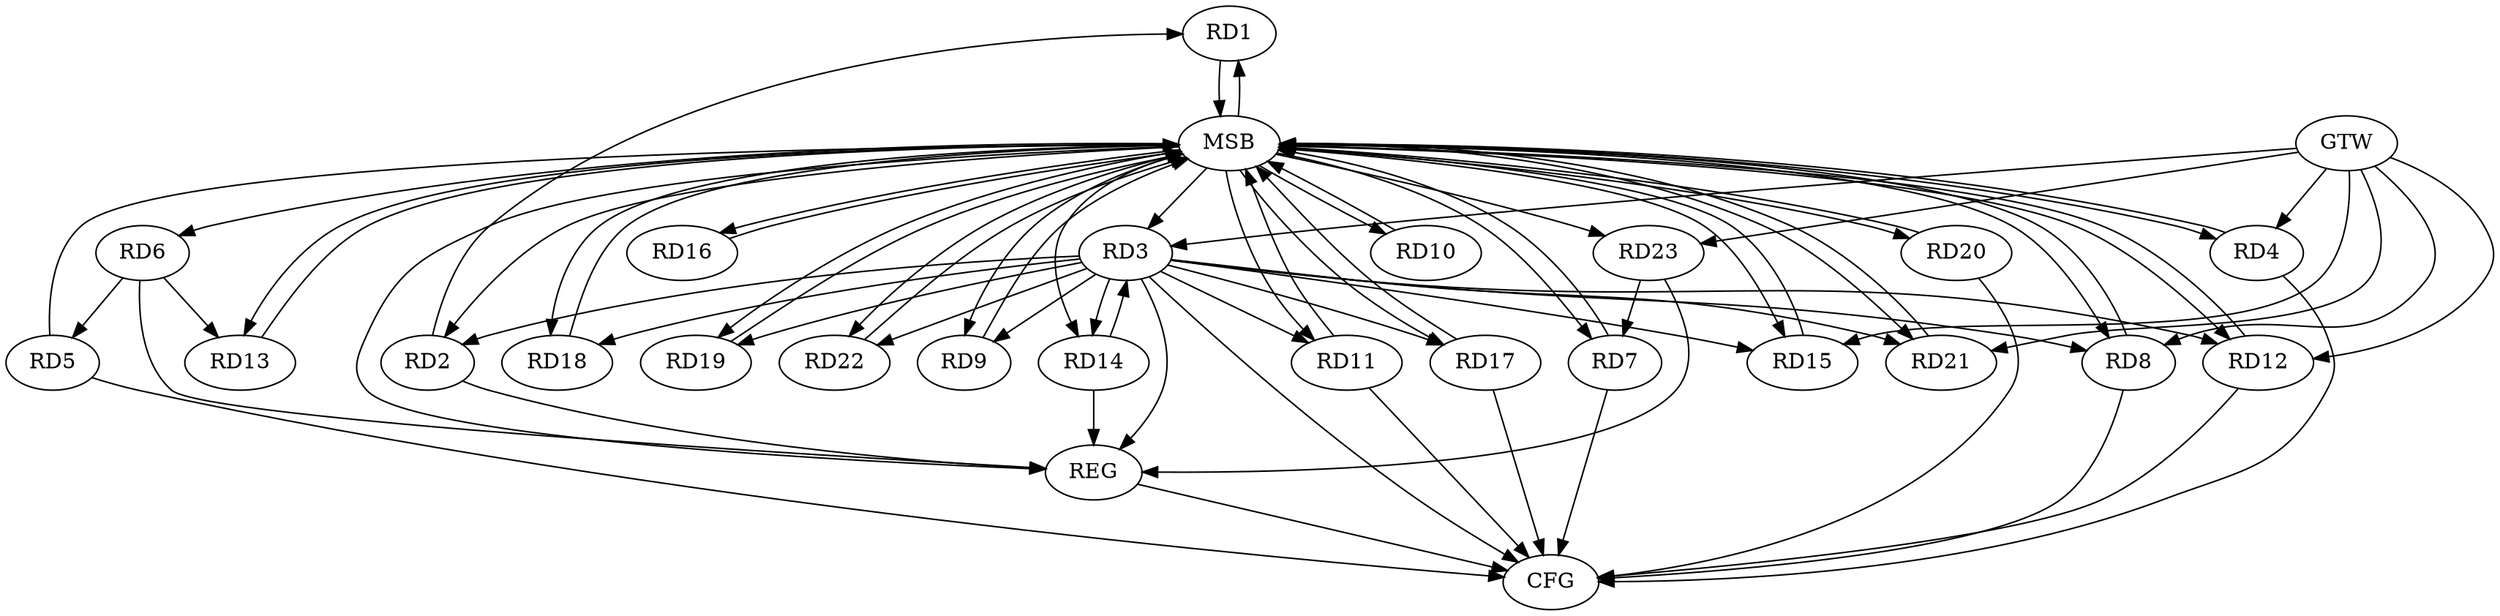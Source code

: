 strict digraph G {
  RD1 [ label="RD1" ];
  RD2 [ label="RD2" ];
  RD3 [ label="RD3" ];
  RD4 [ label="RD4" ];
  RD5 [ label="RD5" ];
  RD6 [ label="RD6" ];
  RD7 [ label="RD7" ];
  RD8 [ label="RD8" ];
  RD9 [ label="RD9" ];
  RD10 [ label="RD10" ];
  RD11 [ label="RD11" ];
  RD12 [ label="RD12" ];
  RD13 [ label="RD13" ];
  RD14 [ label="RD14" ];
  RD15 [ label="RD15" ];
  RD16 [ label="RD16" ];
  RD17 [ label="RD17" ];
  RD18 [ label="RD18" ];
  RD19 [ label="RD19" ];
  RD20 [ label="RD20" ];
  RD21 [ label="RD21" ];
  RD22 [ label="RD22" ];
  RD23 [ label="RD23" ];
  GTW [ label="GTW" ];
  REG [ label="REG" ];
  MSB [ label="MSB" ];
  CFG [ label="CFG" ];
  RD2 -> RD1;
  RD14 -> RD3;
  RD3 -> RD15;
  RD3 -> RD17;
  RD6 -> RD5;
  RD6 -> RD13;
  RD23 -> RD7;
  GTW -> RD15;
  GTW -> RD23;
  GTW -> RD8;
  GTW -> RD12;
  GTW -> RD21;
  GTW -> RD3;
  GTW -> RD4;
  RD2 -> REG;
  RD3 -> REG;
  RD6 -> REG;
  RD14 -> REG;
  RD23 -> REG;
  RD1 -> MSB;
  MSB -> RD8;
  MSB -> RD18;
  MSB -> RD19;
  MSB -> REG;
  RD4 -> MSB;
  MSB -> RD11;
  MSB -> RD15;
  MSB -> RD16;
  MSB -> RD23;
  RD5 -> MSB;
  RD7 -> MSB;
  RD8 -> MSB;
  MSB -> RD12;
  RD9 -> MSB;
  MSB -> RD2;
  MSB -> RD14;
  RD10 -> MSB;
  MSB -> RD9;
  MSB -> RD13;
  RD11 -> MSB;
  MSB -> RD4;
  RD12 -> MSB;
  MSB -> RD6;
  RD13 -> MSB;
  MSB -> RD20;
  MSB -> RD21;
  RD15 -> MSB;
  RD16 -> MSB;
  MSB -> RD17;
  RD17 -> MSB;
  MSB -> RD7;
  RD18 -> MSB;
  MSB -> RD22;
  RD19 -> MSB;
  RD20 -> MSB;
  MSB -> RD1;
  MSB -> RD3;
  RD21 -> MSB;
  MSB -> RD10;
  RD22 -> MSB;
  RD7 -> CFG;
  RD4 -> CFG;
  RD8 -> CFG;
  RD20 -> CFG;
  RD12 -> CFG;
  RD11 -> CFG;
  RD5 -> CFG;
  RD17 -> CFG;
  RD3 -> CFG;
  REG -> CFG;
  RD3 -> RD21;
  RD3 -> RD14;
  RD3 -> RD2;
  RD3 -> RD12;
  RD3 -> RD22;
  RD3 -> RD11;
  RD3 -> RD9;
  RD3 -> RD19;
  RD3 -> RD8;
  RD3 -> RD18;
}
